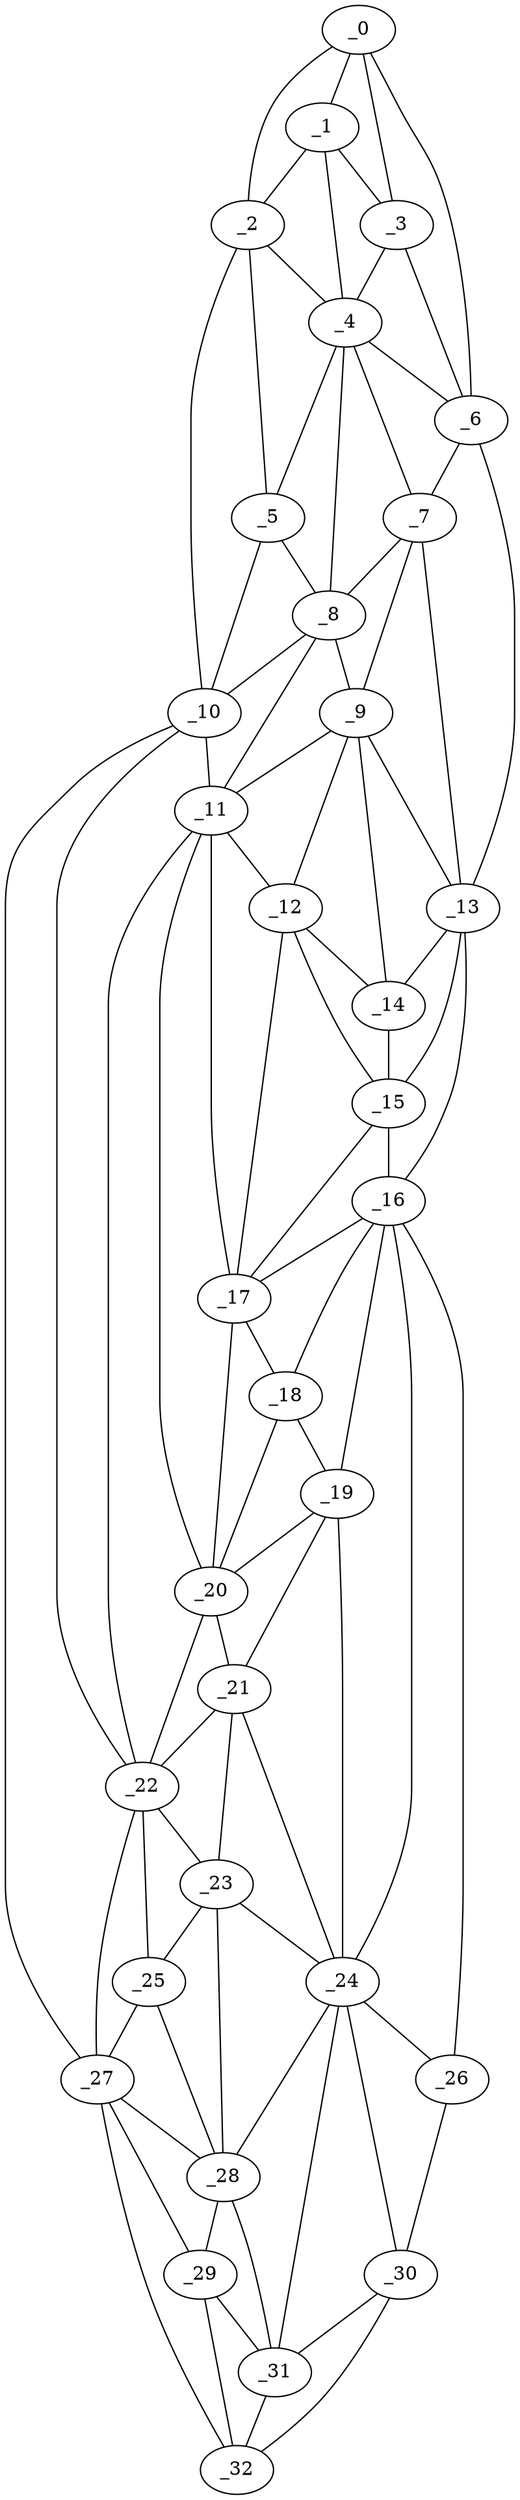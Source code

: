 graph "obj15__345.gxl" {
	_0	 [x=5,
		y=65];
	_1	 [x=15,
		y=65];
	_0 -- _1	 [valence=1];
	_2	 [x=15,
		y=84];
	_0 -- _2	 [valence=1];
	_3	 [x=16,
		y=61];
	_0 -- _3	 [valence=2];
	_6	 [x=25,
		y=54];
	_0 -- _6	 [valence=1];
	_1 -- _2	 [valence=2];
	_1 -- _3	 [valence=2];
	_4	 [x=20,
		y=67];
	_1 -- _4	 [valence=1];
	_2 -- _4	 [valence=1];
	_5	 [x=24,
		y=85];
	_2 -- _5	 [valence=1];
	_10	 [x=40,
		y=87];
	_2 -- _10	 [valence=1];
	_3 -- _4	 [valence=2];
	_3 -- _6	 [valence=2];
	_4 -- _5	 [valence=2];
	_4 -- _6	 [valence=1];
	_7	 [x=33,
		y=64];
	_4 -- _7	 [valence=2];
	_8	 [x=34,
		y=81];
	_4 -- _8	 [valence=2];
	_5 -- _8	 [valence=1];
	_5 -- _10	 [valence=2];
	_6 -- _7	 [valence=2];
	_13	 [x=49,
		y=48];
	_6 -- _13	 [valence=1];
	_7 -- _8	 [valence=2];
	_9	 [x=37,
		y=65];
	_7 -- _9	 [valence=1];
	_7 -- _13	 [valence=2];
	_8 -- _9	 [valence=1];
	_8 -- _10	 [valence=2];
	_11	 [x=46,
		y=82];
	_8 -- _11	 [valence=2];
	_9 -- _11	 [valence=2];
	_12	 [x=48,
		y=65];
	_9 -- _12	 [valence=1];
	_9 -- _13	 [valence=1];
	_14	 [x=52,
		y=54];
	_9 -- _14	 [valence=2];
	_10 -- _11	 [valence=2];
	_22	 [x=95,
		y=76];
	_10 -- _22	 [valence=2];
	_27	 [x=111,
		y=77];
	_10 -- _27	 [valence=1];
	_11 -- _12	 [valence=2];
	_17	 [x=72,
		y=59];
	_11 -- _17	 [valence=1];
	_20	 [x=84,
		y=66];
	_11 -- _20	 [valence=2];
	_11 -- _22	 [valence=2];
	_12 -- _14	 [valence=2];
	_15	 [x=61,
		y=51];
	_12 -- _15	 [valence=1];
	_12 -- _17	 [valence=1];
	_13 -- _14	 [valence=2];
	_13 -- _15	 [valence=1];
	_16	 [x=65,
		y=45];
	_13 -- _16	 [valence=1];
	_14 -- _15	 [valence=2];
	_15 -- _16	 [valence=1];
	_15 -- _17	 [valence=2];
	_16 -- _17	 [valence=2];
	_18	 [x=76,
		y=57];
	_16 -- _18	 [valence=1];
	_19	 [x=83,
		y=57];
	_16 -- _19	 [valence=2];
	_24	 [x=105,
		y=47];
	_16 -- _24	 [valence=2];
	_26	 [x=110,
		y=43];
	_16 -- _26	 [valence=1];
	_17 -- _18	 [valence=2];
	_17 -- _20	 [valence=2];
	_18 -- _19	 [valence=2];
	_18 -- _20	 [valence=1];
	_19 -- _20	 [valence=1];
	_21	 [x=91,
		y=64];
	_19 -- _21	 [valence=1];
	_19 -- _24	 [valence=1];
	_20 -- _21	 [valence=2];
	_20 -- _22	 [valence=2];
	_21 -- _22	 [valence=1];
	_23	 [x=99,
		y=66];
	_21 -- _23	 [valence=1];
	_21 -- _24	 [valence=2];
	_22 -- _23	 [valence=2];
	_25	 [x=106,
		y=71];
	_22 -- _25	 [valence=2];
	_22 -- _27	 [valence=2];
	_23 -- _24	 [valence=2];
	_23 -- _25	 [valence=2];
	_28	 [x=114,
		y=65];
	_23 -- _28	 [valence=2];
	_24 -- _26	 [valence=2];
	_24 -- _28	 [valence=2];
	_30	 [x=120,
		y=52];
	_24 -- _30	 [valence=2];
	_31	 [x=120,
		y=56];
	_24 -- _31	 [valence=1];
	_25 -- _27	 [valence=2];
	_25 -- _28	 [valence=2];
	_26 -- _30	 [valence=1];
	_27 -- _28	 [valence=2];
	_29	 [x=119,
		y=68];
	_27 -- _29	 [valence=2];
	_32	 [x=125,
		y=65];
	_27 -- _32	 [valence=1];
	_28 -- _29	 [valence=2];
	_28 -- _31	 [valence=2];
	_29 -- _31	 [valence=1];
	_29 -- _32	 [valence=1];
	_30 -- _31	 [valence=1];
	_30 -- _32	 [valence=1];
	_31 -- _32	 [valence=2];
}
